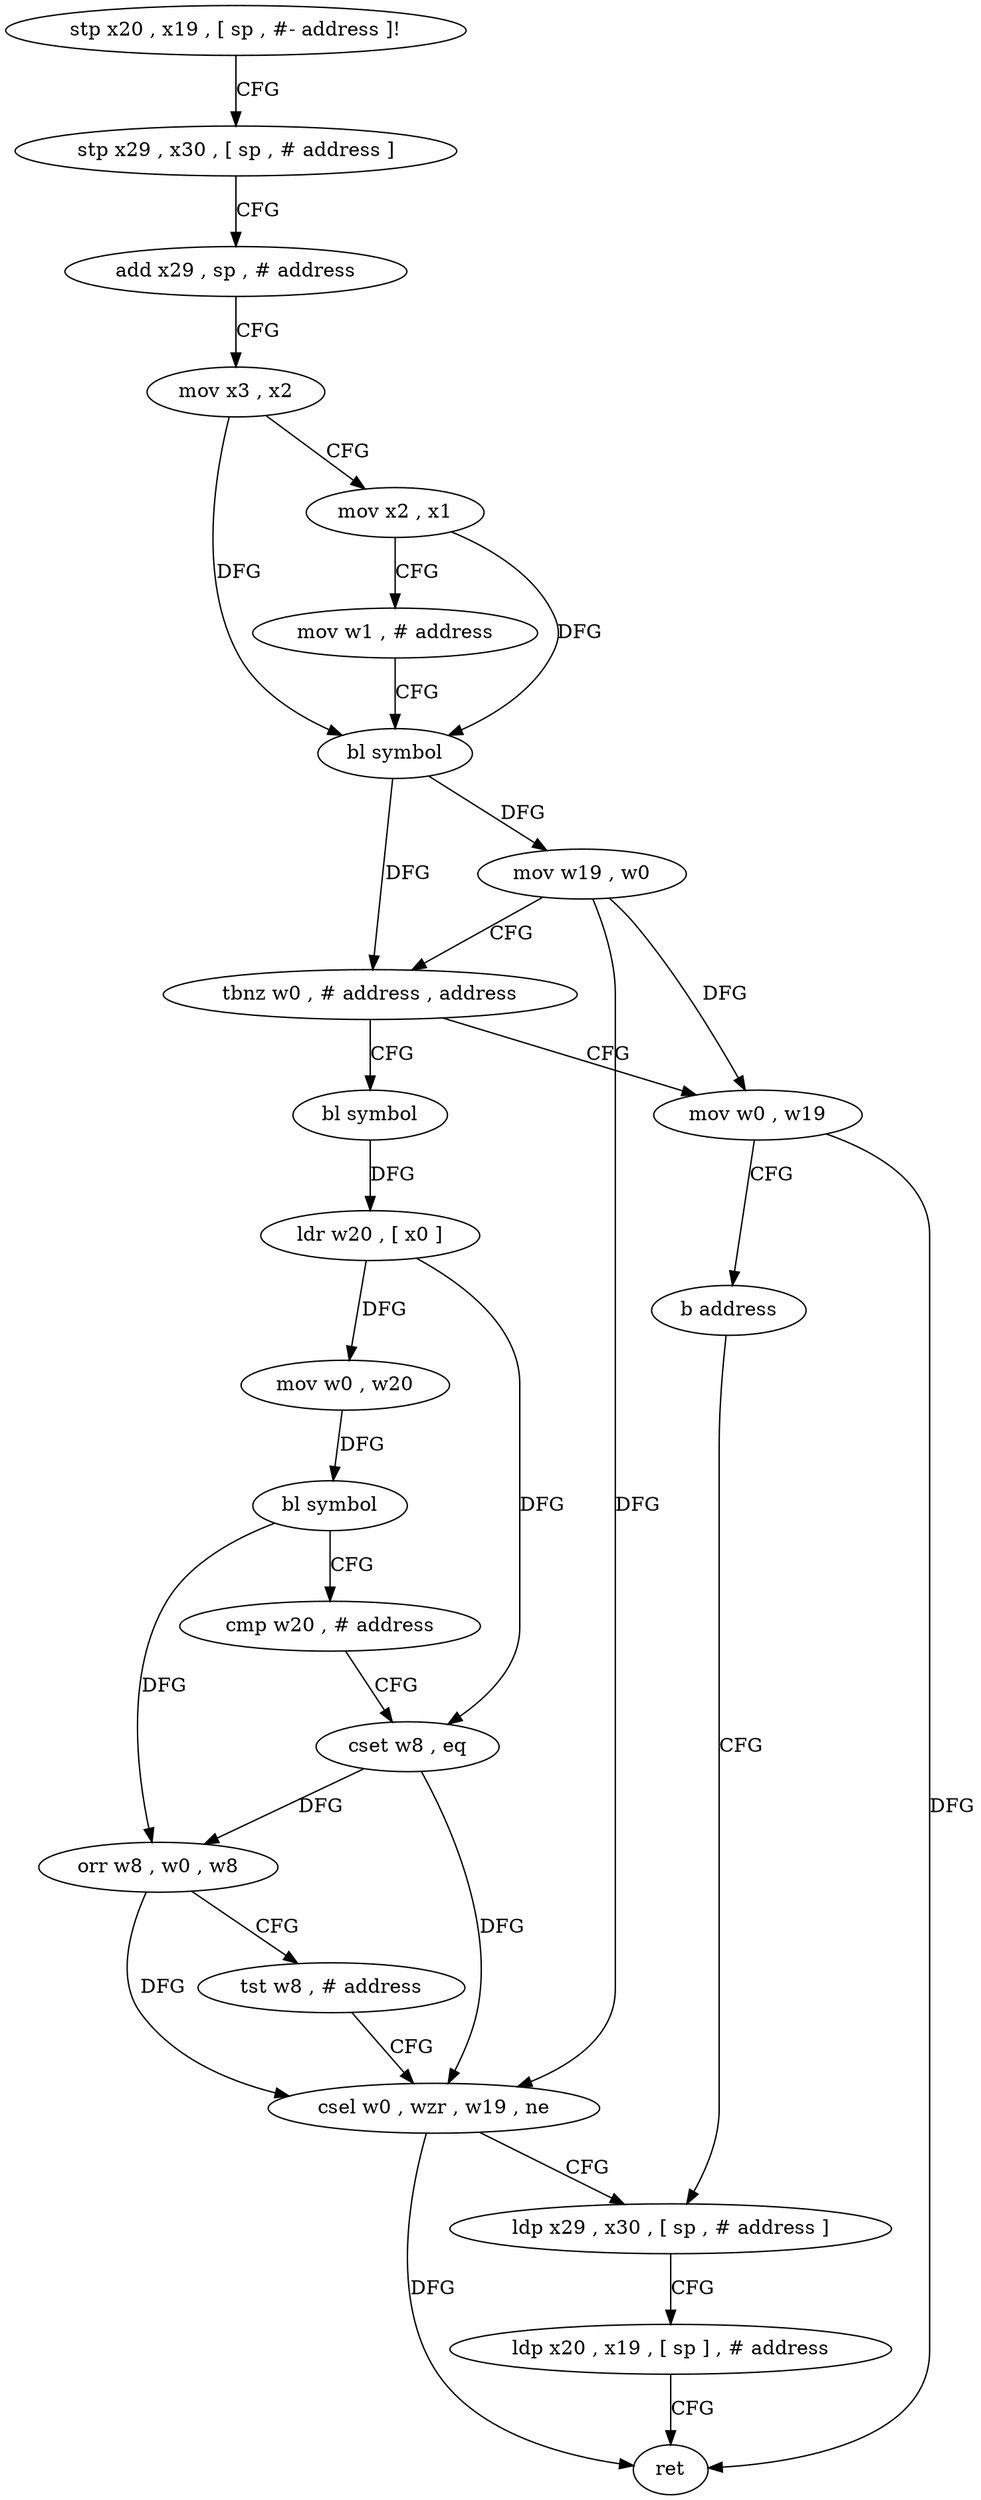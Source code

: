 digraph "func" {
"4227744" [label = "stp x20 , x19 , [ sp , #- address ]!" ]
"4227748" [label = "stp x29 , x30 , [ sp , # address ]" ]
"4227752" [label = "add x29 , sp , # address" ]
"4227756" [label = "mov x3 , x2" ]
"4227760" [label = "mov x2 , x1" ]
"4227764" [label = "mov w1 , # address" ]
"4227768" [label = "bl symbol" ]
"4227772" [label = "mov w19 , w0" ]
"4227776" [label = "tbnz w0 , # address , address" ]
"4227788" [label = "bl symbol" ]
"4227780" [label = "mov w0 , w19" ]
"4227792" [label = "ldr w20 , [ x0 ]" ]
"4227796" [label = "mov w0 , w20" ]
"4227800" [label = "bl symbol" ]
"4227804" [label = "cmp w20 , # address" ]
"4227808" [label = "cset w8 , eq" ]
"4227812" [label = "orr w8 , w0 , w8" ]
"4227816" [label = "tst w8 , # address" ]
"4227820" [label = "csel w0 , wzr , w19 , ne" ]
"4227824" [label = "ldp x29 , x30 , [ sp , # address ]" ]
"4227784" [label = "b address" ]
"4227828" [label = "ldp x20 , x19 , [ sp ] , # address" ]
"4227832" [label = "ret" ]
"4227744" -> "4227748" [ label = "CFG" ]
"4227748" -> "4227752" [ label = "CFG" ]
"4227752" -> "4227756" [ label = "CFG" ]
"4227756" -> "4227760" [ label = "CFG" ]
"4227756" -> "4227768" [ label = "DFG" ]
"4227760" -> "4227764" [ label = "CFG" ]
"4227760" -> "4227768" [ label = "DFG" ]
"4227764" -> "4227768" [ label = "CFG" ]
"4227768" -> "4227772" [ label = "DFG" ]
"4227768" -> "4227776" [ label = "DFG" ]
"4227772" -> "4227776" [ label = "CFG" ]
"4227772" -> "4227780" [ label = "DFG" ]
"4227772" -> "4227820" [ label = "DFG" ]
"4227776" -> "4227788" [ label = "CFG" ]
"4227776" -> "4227780" [ label = "CFG" ]
"4227788" -> "4227792" [ label = "DFG" ]
"4227780" -> "4227784" [ label = "CFG" ]
"4227780" -> "4227832" [ label = "DFG" ]
"4227792" -> "4227796" [ label = "DFG" ]
"4227792" -> "4227808" [ label = "DFG" ]
"4227796" -> "4227800" [ label = "DFG" ]
"4227800" -> "4227804" [ label = "CFG" ]
"4227800" -> "4227812" [ label = "DFG" ]
"4227804" -> "4227808" [ label = "CFG" ]
"4227808" -> "4227812" [ label = "DFG" ]
"4227808" -> "4227820" [ label = "DFG" ]
"4227812" -> "4227816" [ label = "CFG" ]
"4227812" -> "4227820" [ label = "DFG" ]
"4227816" -> "4227820" [ label = "CFG" ]
"4227820" -> "4227824" [ label = "CFG" ]
"4227820" -> "4227832" [ label = "DFG" ]
"4227824" -> "4227828" [ label = "CFG" ]
"4227784" -> "4227824" [ label = "CFG" ]
"4227828" -> "4227832" [ label = "CFG" ]
}
